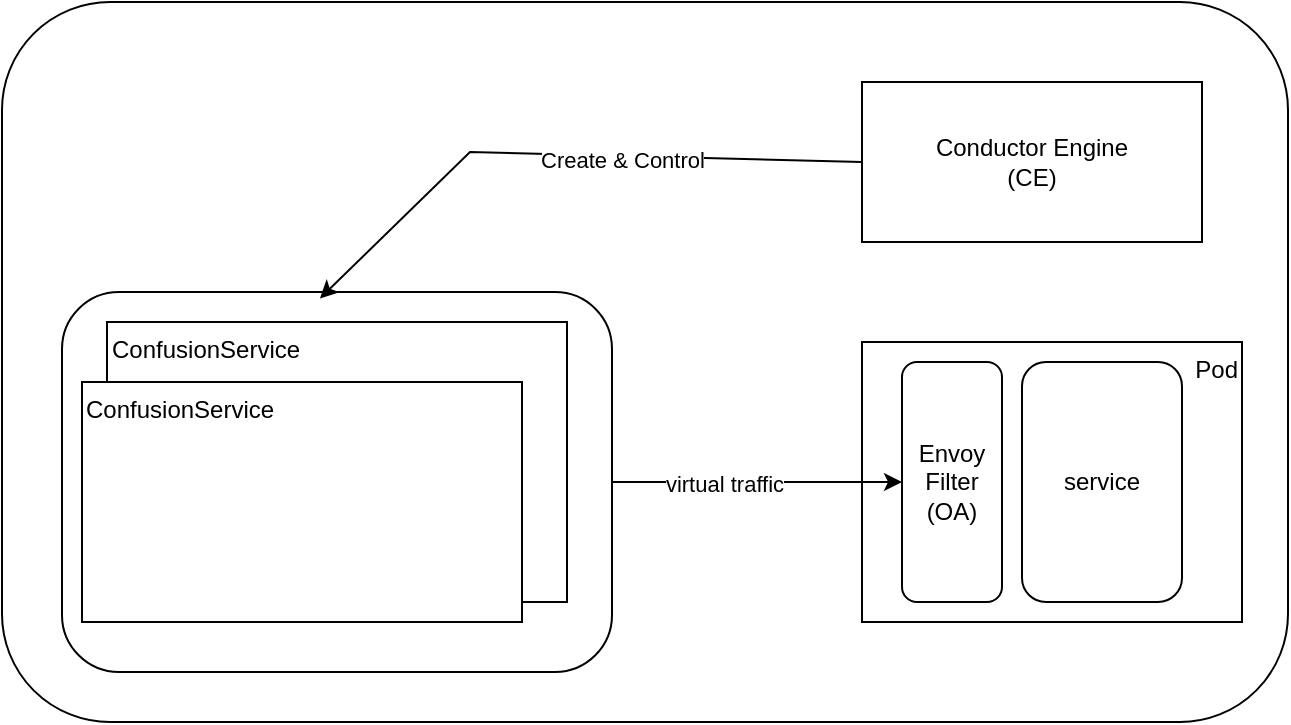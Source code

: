 <mxfile version="26.2.9">
  <diagram name="第 1 页" id="qtbnUa6J9ApBmLn-pT76">
    <mxGraphModel dx="746" dy="401" grid="1" gridSize="10" guides="1" tooltips="1" connect="1" arrows="1" fold="1" page="1" pageScale="1" pageWidth="827" pageHeight="1169" math="0" shadow="0">
      <root>
        <mxCell id="0" />
        <mxCell id="1" parent="0" />
        <mxCell id="qt35eCXLMZ2NVoNJmHUJ-1" value="" style="rounded=1;whiteSpace=wrap;html=1;" vertex="1" parent="1">
          <mxGeometry x="50" y="130" width="643" height="360" as="geometry" />
        </mxCell>
        <mxCell id="qt35eCXLMZ2NVoNJmHUJ-4" value="Pod" style="rounded=0;whiteSpace=wrap;html=1;align=right;verticalAlign=top;" vertex="1" parent="1">
          <mxGeometry x="480" y="300" width="190" height="140" as="geometry" />
        </mxCell>
        <mxCell id="qt35eCXLMZ2NVoNJmHUJ-5" value="Envoy&lt;div&gt;Filter&lt;/div&gt;&lt;div&gt;(OA)&lt;/div&gt;" style="rounded=1;whiteSpace=wrap;html=1;" vertex="1" parent="1">
          <mxGeometry x="500" y="310" width="50" height="120" as="geometry" />
        </mxCell>
        <mxCell id="qt35eCXLMZ2NVoNJmHUJ-14" value="" style="rounded=1;whiteSpace=wrap;html=1;" vertex="1" parent="1">
          <mxGeometry x="80" y="275" width="275" height="190" as="geometry" />
        </mxCell>
        <mxCell id="qt35eCXLMZ2NVoNJmHUJ-3" value="ConfusionService" style="rounded=0;whiteSpace=wrap;html=1;verticalAlign=top;align=left;" vertex="1" parent="1">
          <mxGeometry x="102.5" y="290" width="230" height="140" as="geometry" />
        </mxCell>
        <mxCell id="qt35eCXLMZ2NVoNJmHUJ-8" value="ConfusionService" style="rounded=0;whiteSpace=wrap;html=1;verticalAlign=top;align=left;" vertex="1" parent="1">
          <mxGeometry x="90" y="320" width="220" height="120" as="geometry" />
        </mxCell>
        <mxCell id="qt35eCXLMZ2NVoNJmHUJ-9" value="Conductor Engine&lt;div&gt;(CE)&lt;/div&gt;" style="rounded=0;whiteSpace=wrap;html=1;" vertex="1" parent="1">
          <mxGeometry x="480" y="170" width="170" height="80" as="geometry" />
        </mxCell>
        <mxCell id="qt35eCXLMZ2NVoNJmHUJ-11" value="service" style="rounded=1;whiteSpace=wrap;html=1;" vertex="1" parent="1">
          <mxGeometry x="560" y="310" width="80" height="120" as="geometry" />
        </mxCell>
        <mxCell id="qt35eCXLMZ2NVoNJmHUJ-15" value="" style="endArrow=classic;html=1;rounded=0;exitX=0;exitY=0.5;exitDx=0;exitDy=0;entryX=0.469;entryY=0.017;entryDx=0;entryDy=0;entryPerimeter=0;" edge="1" parent="1" source="qt35eCXLMZ2NVoNJmHUJ-9" target="qt35eCXLMZ2NVoNJmHUJ-14">
          <mxGeometry width="50" height="50" relative="1" as="geometry">
            <mxPoint x="370" y="310" as="sourcePoint" />
            <mxPoint x="420" y="260" as="targetPoint" />
            <Array as="points">
              <mxPoint x="284" y="205" />
            </Array>
          </mxGeometry>
        </mxCell>
        <mxCell id="qt35eCXLMZ2NVoNJmHUJ-17" value="Create &amp;amp; Control" style="edgeLabel;html=1;align=center;verticalAlign=middle;resizable=0;points=[];" vertex="1" connectable="0" parent="qt35eCXLMZ2NVoNJmHUJ-15">
          <mxGeometry x="-0.201" y="2" relative="1" as="geometry">
            <mxPoint as="offset" />
          </mxGeometry>
        </mxCell>
        <mxCell id="qt35eCXLMZ2NVoNJmHUJ-18" value="" style="endArrow=classic;html=1;rounded=0;exitX=1;exitY=0.5;exitDx=0;exitDy=0;entryX=0;entryY=0.5;entryDx=0;entryDy=0;" edge="1" parent="1" source="qt35eCXLMZ2NVoNJmHUJ-14" target="qt35eCXLMZ2NVoNJmHUJ-5">
          <mxGeometry width="50" height="50" relative="1" as="geometry">
            <mxPoint x="440" y="320" as="sourcePoint" />
            <mxPoint x="490" y="270" as="targetPoint" />
          </mxGeometry>
        </mxCell>
        <mxCell id="qt35eCXLMZ2NVoNJmHUJ-19" value="virtual traffic" style="edgeLabel;html=1;align=center;verticalAlign=middle;resizable=0;points=[];" vertex="1" connectable="0" parent="qt35eCXLMZ2NVoNJmHUJ-18">
          <mxGeometry x="-0.236" y="-1" relative="1" as="geometry">
            <mxPoint as="offset" />
          </mxGeometry>
        </mxCell>
      </root>
    </mxGraphModel>
  </diagram>
</mxfile>
